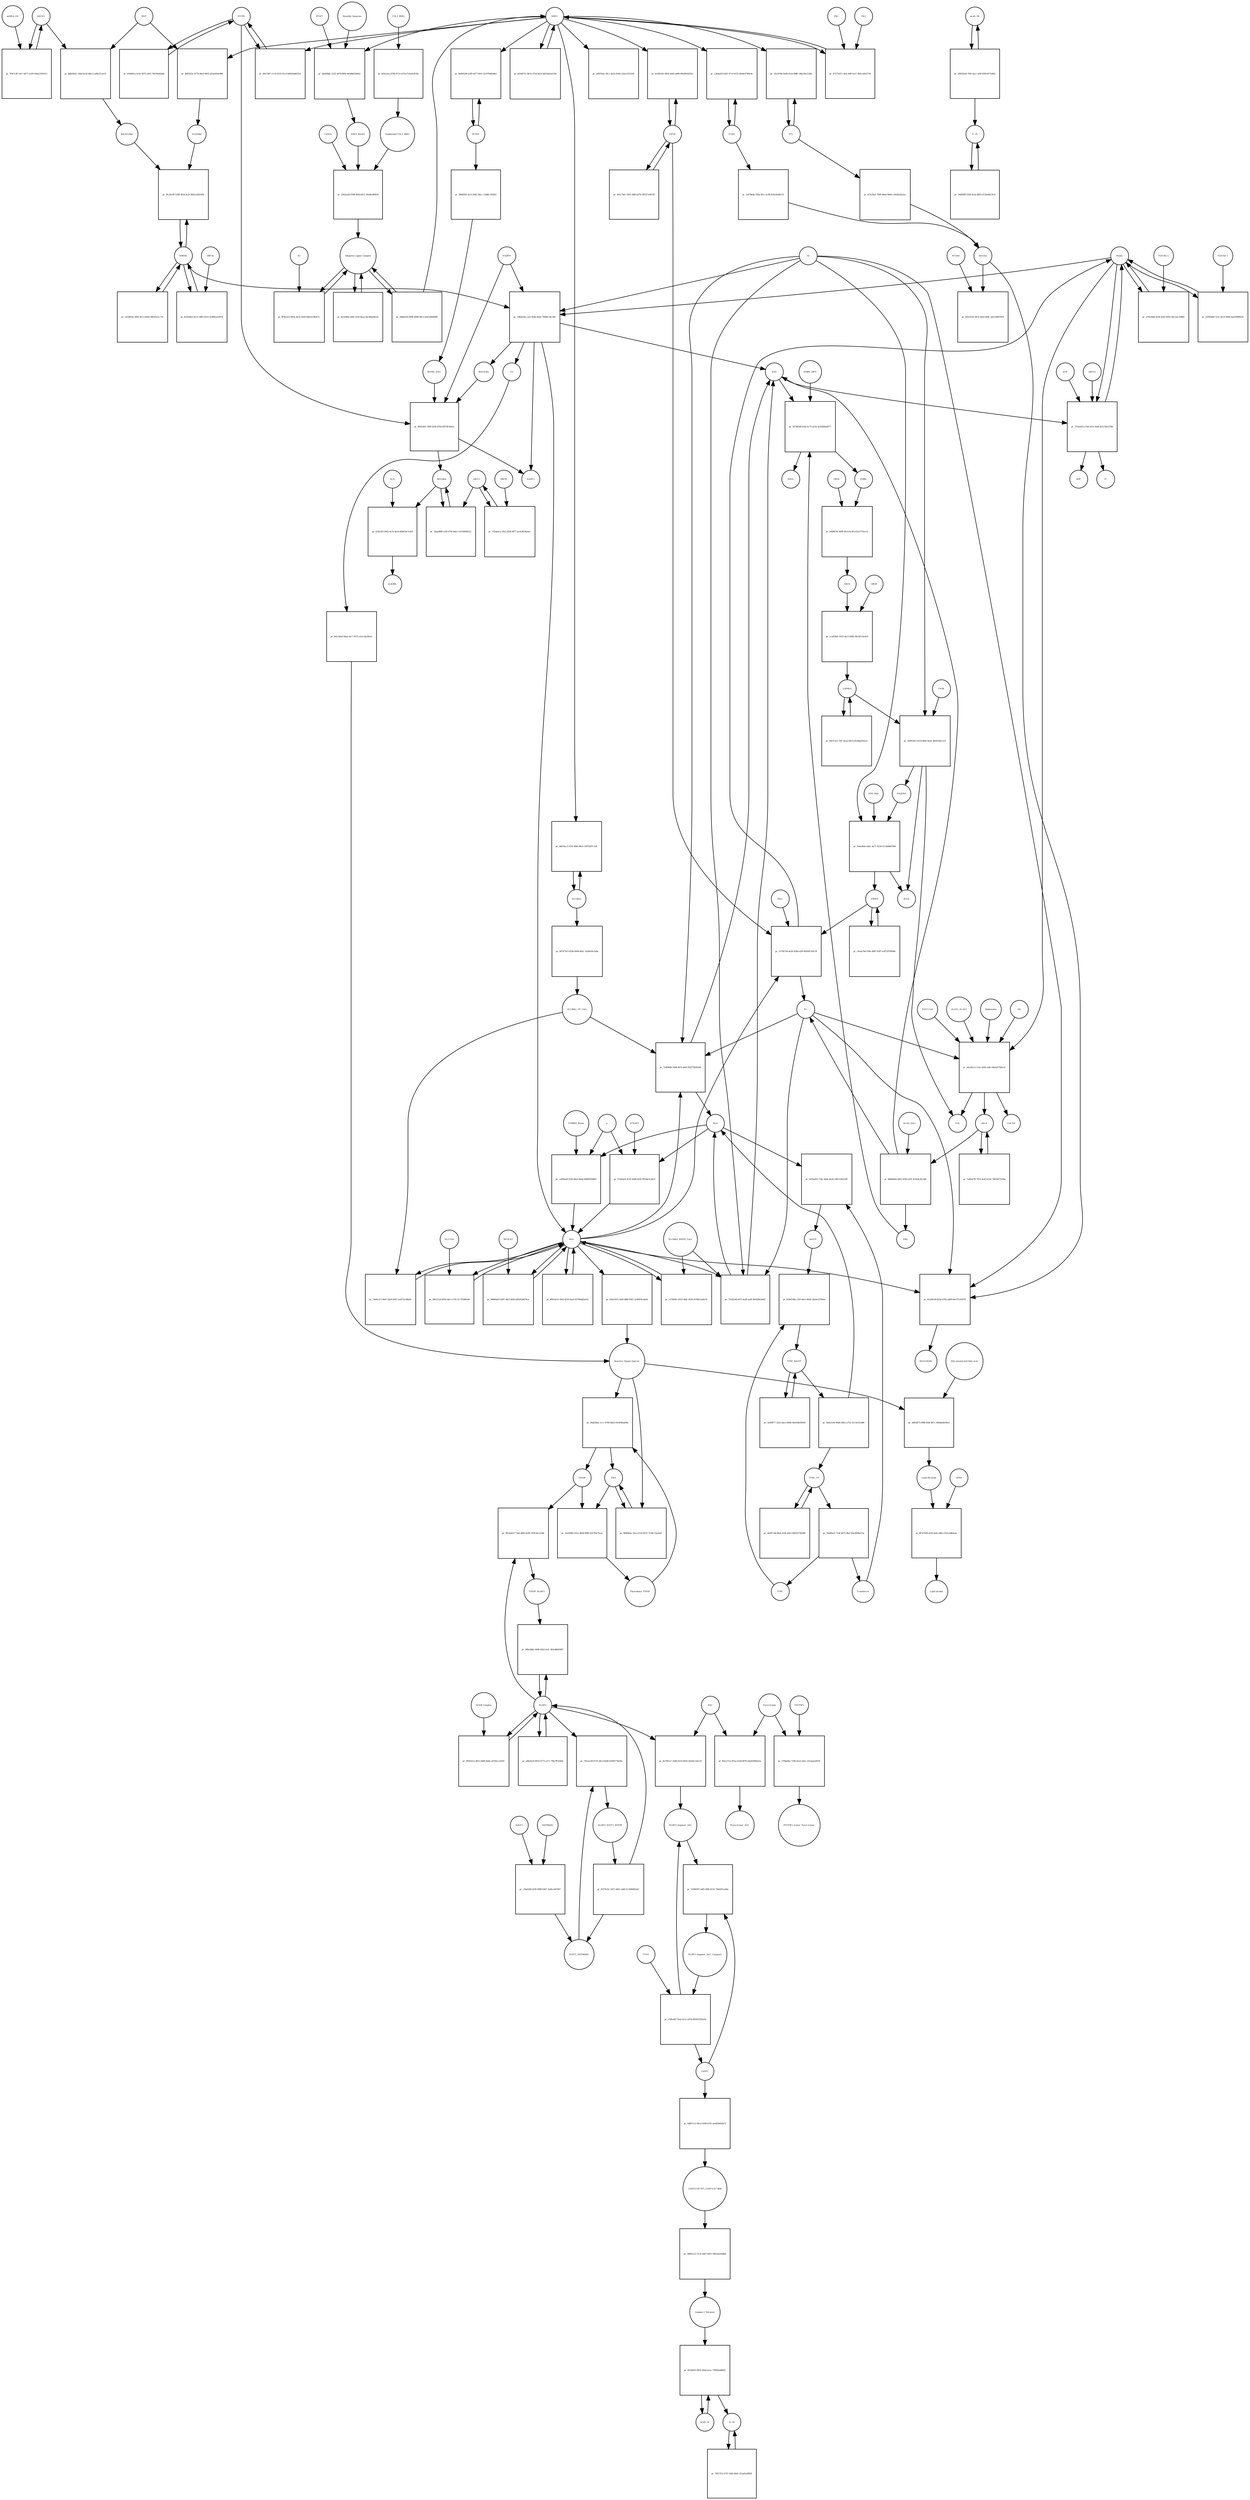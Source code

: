 strict digraph  {
Heme [annotation="urn_miriam_obo.chebi_CHEBI%3A30413", bipartite=0, cls="simple chemical", fontsize=4, label=Heme, shape=circle];
"pr_c08a424a-caf2-42da-82e6-78049c34c362" [annotation="", bipartite=1, cls=process, fontsize=4, label="pr_c08a424a-caf2-42da-82e6-78049c34c362", shape=square];
Biliverdin [annotation="urn_miriam_obo.chebi_CHEBI%3A17033", bipartite=0, cls="simple chemical", fontsize=4, label=Biliverdin, shape=circle];
HMOX1 [annotation="", bipartite=0, cls=macromolecule, fontsize=4, label=HMOX1, shape=circle];
O2 [annotation="urn_miriam_obo.chebi_CHEBI%3A15379", bipartite=0, cls="simple chemical", fontsize=4, label=O2, shape=circle];
NADPH [annotation="urn_miriam_obo.chebi_CHEBI%3A16474", bipartite=0, cls="simple chemical", fontsize=4, label=NADPH, shape=circle];
H2O [annotation="urn_miriam_obo.chebi_CHEBI%3A15377", bipartite=0, cls="simple chemical", fontsize=4, label=H2O, shape=circle];
"Fe2+" [annotation="urn_miriam_obo.chebi_CHEBI%3A29033", bipartite=0, cls="simple chemical", fontsize=4, label="Fe2+", shape=circle];
"NADP+" [annotation="urn_miriam_obo.chebi_CHEBI%3A18009", bipartite=0, cls="simple chemical", fontsize=4, label="NADP+", shape=circle];
CO [annotation="urn_miriam_obo.chebi_CHEBI%3A17245", bipartite=0, cls="simple chemical", fontsize=4, label=CO, shape=circle];
"pr_a7d128dd-8228-45b5-95f4-5de12ac168b0" [annotation="", bipartite=1, cls=process, fontsize=4, label="pr_a7d128dd-8228-45b5-95f4-5de12ac168b0", shape=square];
"FLVCR1-2" [annotation=urn_miriam_uniprot_Q9Y5Y0, bipartite=0, cls=macromolecule, fontsize=4, label="FLVCR1-2", shape=circle];
"pr_8f95a461-3f48-4299-8764-f6f70fcf641e" [annotation="", bipartite=1, cls=process, fontsize=4, label="pr_8f95a461-3f48-4299-8764-f6f70fcf641e", shape=square];
Bilirubin [annotation="urn_miriam_obo.chebi_CHEBI%3A16990", bipartite=0, cls="simple chemical", fontsize=4, label=Bilirubin, shape=circle];
BLVRB [annotation=urn_miriam_uniprot_P30043, bipartite=0, cls=macromolecule, fontsize=4, label=BLVRB, shape=circle];
"BLVRA_Zn2+" [annotation="urn_miriam_obo.chebi_CHEBI%3A29805|urn_miriam_uniprot_P53004", bipartite=0, cls=complex, fontsize=4, label="BLVRA_Zn2+", shape=circle];
"pr_18aad880-c42f-47f6-9de2-c615960f4511" [annotation="", bipartite=1, cls=process, fontsize=4, label="pr_18aad880-c42f-47f6-9de2-c615960f4511", shape=square];
ABCC1 [annotation="", bipartite=0, cls=macromolecule, fontsize=4, label=ABCC1, shape=circle];
"pr_033fc6f3-fb63-4e7e-be1d-dfdd19e7a303" [annotation="", bipartite=1, cls=process, fontsize=4, label="pr_033fc6f3-fb63-4e7e-be1d-dfdd19e7a303", shape=square];
ALB [annotation=urn_miriam_uniprot_P02768, bipartite=0, cls=macromolecule, fontsize=4, label=ALB, shape=circle];
"ALB/BIL" [annotation="urn_miriam_uniprot_P02768|urn_miriam_obo.chebi_CHEBI%3A16990", bipartite=0, cls=complex, fontsize=4, label="ALB/BIL", shape=circle];
NRF2 [annotation="", bipartite=0, cls=macromolecule, fontsize=4, label=NRF2, shape=circle];
"pr_4bf5632e-977b-46e3-8402-a02af454e888" [annotation="", bipartite=1, cls=process, fontsize=4, label="pr_4bf5632e-977b-46e3-8402-a02af454e888", shape=square];
MAF [annotation=urn_miriam_uniprot_O75444, bipartite=0, cls=macromolecule, fontsize=4, label=MAF, shape=circle];
"Nrf2/Maf" [annotation="", bipartite=0, cls=complex, fontsize=4, label="Nrf2/Maf", shape=circle];
"pr_8db93bec-1dad-4e32-8be1-caf8a21c6cf1" [annotation="", bipartite=1, cls=process, fontsize=4, label="pr_8db93bec-1dad-4e32-8be1-caf8a21c6cf1", shape=square];
BACH1 [annotation=urn_miriam_uniprot_O14867, bipartite=0, cls=macromolecule, fontsize=4, label=BACH1, shape=circle];
"BACH1/Maf" [annotation="", bipartite=0, cls=complex, fontsize=4, label="BACH1/Maf", shape=circle];
"pr_7f5e7c9f-1ee7-4d77-a209-504a23591f13" [annotation="", bipartite=1, cls=process, fontsize=4, label="pr_7f5e7c9f-1ee7-4d77-a209-504a23591f13", shape=square];
"miRNA-155" [annotation=urn_miriam_ncbigene_406947, bipartite=0, cls="nucleic acid feature", fontsize=4, label="miRNA-155", shape=circle];
"pr_3fc26190-5298-4b5d-8c2f-9d41a540345b" [annotation="", bipartite=1, cls=process, fontsize=4, label="pr_3fc26190-5298-4b5d-8c2f-9d41a540345b", shape=square];
PRIN9 [annotation="urn_miriam_obo.chebi_CHEBI%3A15430", bipartite=0, cls="simple chemical", fontsize=4, label=PRIN9, shape=circle];
"pr_c075b756-4e26-424b-a2f0-4630d1382c3f" [annotation="", bipartite=1, cls=process, fontsize=4, label="pr_c075b756-4e26-424b-a2f0-4630d1382c3f", shape=square];
FECH [annotation=urn_miriam_uniprot_P22830, bipartite=0, cls=macromolecule, fontsize=4, label=FECH, shape=circle];
"Pb2+" [annotation="urn_miriam_obo.chebi_CHEBI%3A27889", bipartite=0, cls="simple chemical", fontsize=4, label="Pb2+", shape=circle];
"H+" [annotation="urn_miriam_obo.chebi_CHEBI%3A15378", bipartite=0, cls="simple chemical", fontsize=4, label="H+", shape=circle];
"SUCC-CoA" [annotation="urn_miriam_obo.chebi_CHEBI%3A57292", bipartite=0, cls="simple chemical", fontsize=4, label="SUCC-CoA", shape=circle];
"pr_e0a361c6-131e-4292-adfe-04b1d57b0a14" [annotation="", bipartite=1, cls=process, fontsize=4, label="pr_e0a361c6-131e-4292-adfe-04b1d57b0a14", shape=square];
dALA [annotation="urn_miriam_obo.chebi_CHEBI%3A356416", bipartite=0, cls="simple chemical", fontsize=4, label=dALA, shape=circle];
ALAS1_ALAS2 [annotation="urn_miriam_uniprot_P13196|urn_miriam_uniprot_P22557", bipartite=0, cls=complex, fontsize=4, label=ALAS1_ALAS2, shape=circle];
Panhematin [annotation="urn_miriam_obo.chebi_CHEBI%3A50385", bipartite=0, cls="simple chemical", fontsize=4, label=Panhematin, shape=circle];
Gly [annotation="urn_miriam_obo.chebi_CHEBI%3A57305", bipartite=0, cls="simple chemical", fontsize=4, label=Gly, shape=circle];
"CoA-SH" [annotation="urn_miriam_obo.chebi_CHEBI%3A15346", bipartite=0, cls="simple chemical", fontsize=4, label="CoA-SH", shape=circle];
CO2 [annotation="urn_miriam_obo.chebi_CHEBI%3A16526", bipartite=0, cls="simple chemical", fontsize=4, label=CO2, shape=circle];
"pr_ada608dc-5352-407d-8f83-9d3d8d55b942" [annotation="", bipartite=1, cls=process, fontsize=4, label="pr_ada608dc-5352-407d-8f83-9d3d8d55b942", shape=square];
KEAP1 [annotation=urn_miriam_uniprot_Q14145, bipartite=0, cls=macromolecule, fontsize=4, label=KEAP1, shape=circle];
NRF2_KEAP1 [annotation="urn_miriam_uniprot_Q14145|urn_miriam_uniprot_Q16236", bipartite=0, cls=complex, fontsize=4, label=NRF2_KEAP1, shape=circle];
"Dimethly fumarate" [annotation="urn_miriam_obo.chebi_CHEBI%3A76004", bipartite=0, cls="simple chemical", fontsize=4, label="Dimethly fumarate", shape=circle];
"Ubiquitin Ligase Complex" [annotation="urn_miriam_uniprot_Q14145|urn_miriam_uniprot_Q15843|urn_miriam_uniprot_Q13618|urn_miriam_uniprot_P62877|urn_miriam_uniprot_Q16236|urn_miriam_uniprot_P0CG48|urn_miriam_pubmed_19940261|urn_miriam_interpro_IPR000608", bipartite=0, cls=complex, fontsize=4, label="Ubiquitin Ligase Complex", shape=circle];
"pr_fb31066a-449c-455f-8eaa-8ac4fbe48c61" [annotation="", bipartite=1, cls=process, fontsize=4, label="pr_fb31066a-449c-455f-8eaa-8ac4fbe48c61", shape=square];
"pr_8d46b8eb-ddf2-4299-a593-4c9e4c00c3b6" [annotation="", bipartite=1, cls=process, fontsize=4, label="pr_8d46b8eb-ddf2-4299-a593-4c9e4c00c3b6", shape=square];
PBG [annotation="urn_miriam_obo.chebi_CHEBI%3A58126", bipartite=0, cls="simple chemical", fontsize=4, label=PBG, shape=circle];
"ALAD_Zn2+" [annotation="urn_miriam_uniprot_P13716|urn_miriam_obo.chebi_CHEBI%3A29105", bipartite=0, cls=complex, fontsize=4, label="ALAD_Zn2+", shape=circle];
"pr_58798568-b1fe-4c73-a23a-4e938b6a6677" [annotation="", bipartite=1, cls=process, fontsize=4, label="pr_58798568-b1fe-4c73-a23a-4e938b6a6677", shape=square];
HMBL [annotation="urn_miriam_obo.chebi_CHEBI%3A57845", bipartite=0, cls="simple chemical", fontsize=4, label=HMBL, shape=circle];
HMBS_DIPY [annotation="urn_miriam_obo.chebi_CHEBI%3A36319|urn_miriam_uniprot_P08397", bipartite=0, cls=complex, fontsize=4, label=HMBS_DIPY, shape=circle];
"NH4+" [annotation="urn_miriam_obo.chebi_CHEBI%3A28938", bipartite=0, cls="simple chemical", fontsize=4, label="NH4+", shape=circle];
"pr_b9d8874f-9b95-45c9-8c39-e1b1e770ce23" [annotation="", bipartite=1, cls=process, fontsize=4, label="pr_b9d8874f-9b95-45c9-8c39-e1b1e770ce23", shape=square];
URO3 [annotation="urn_miriam_obo.chebi_CHEBI%3A15437", bipartite=0, cls="simple chemical", fontsize=4, label=URO3, shape=circle];
UROS [annotation=urn_miriam_uniprot_P10746, bipartite=0, cls=macromolecule, fontsize=4, label=UROS, shape=circle];
"pr_1ca829d1-5053-4a13-8082-06c461cbe0c6" [annotation="", bipartite=1, cls=process, fontsize=4, label="pr_1ca829d1-5053-4a13-8082-06c461cbe0c6", shape=square];
COPRO3 [annotation="urn_miriam_obo.chebi_CHEBI%3A15439", bipartite=0, cls="simple chemical", fontsize=4, label=COPRO3, shape=circle];
UROD [annotation=urn_miriam_uniprot_P06132, bipartite=0, cls=macromolecule, fontsize=4, label=UROD, shape=circle];
"pr_5b5855b7-0214-464e-9ea6-483932fb11c6" [annotation="", bipartite=1, cls=process, fontsize=4, label="pr_5b5855b7-0214-464e-9ea6-483932fb11c6", shape=square];
PPGEN9 [annotation="urn_miriam_obo.chebi_CHEBI%3A15435", bipartite=0, cls="simple chemical", fontsize=4, label=PPGEN9, shape=circle];
CPOX [annotation=urn_miriam_uniprot_P36551, bipartite=0, cls=macromolecule, fontsize=4, label=CPOX, shape=circle];
H2O2 [annotation="urn_miriam_obo.chebi_CHEBI%3A16240", bipartite=0, cls="simple chemical", fontsize=4, label=H2O2, shape=circle];
"pr_7b4a366a-bd3c-4a71-8234-0112b48d7496" [annotation="", bipartite=1, cls=process, fontsize=4, label="pr_7b4a366a-bd3c-4a71-8234-0112b48d7496", shape=square];
PPO_FAD [annotation="urn_miriam_obo.chebi_CHEBI%3A16238|urn_miriam_uniprot_P50336", bipartite=0, cls=complex, fontsize=4, label=PPO_FAD, shape=circle];
"pr_8164871c-8b7e-47ad-8a10-b655d2aa0104" [annotation="", bipartite=1, cls=process, fontsize=4, label="pr_8164871c-8b7e-47ad-8a10-b655d2aa0104", shape=square];
"pr_7a4b5e78-7874-4243-b7a0-79632671e5ba" [annotation="", bipartite=1, cls="uncertain process", fontsize=4, label="pr_7a4b5e78-7874-4243-b7a0-79632671e5ba", shape=square];
"pr_9dcf1323-72fc-4eaa-b0c0-e81ddad7b2cd" [annotation="", bipartite=1, cls="uncertain process", fontsize=4, label="pr_9dcf1323-72fc-4eaa-b0c0-e81ddad7b2cd", shape=square];
"pr_c4eaa7b0-039e-4887-b587-a3f1297690b0" [annotation="", bipartite=1, cls="uncertain process", fontsize=4, label="pr_c4eaa7b0-039e-4887-b587-a3f1297690b0", shape=square];
"Poly-unsaturated fatty acid" [annotation="urn_miriam_obo.chebi_CHEBI%3A26208", bipartite=0, cls="simple chemical", fontsize=4, label="Poly-unsaturated fatty acid", shape=circle];
"pr_4d95df73-f068-45bf-867c-640dda9e94c6" [annotation="", bipartite=1, cls=process, fontsize=4, label="pr_4d95df73-f068-45bf-867c-640dda9e94c6", shape=square];
"Lipid Peroxide" [annotation="urn_miriam_obo.chebi_CHEBI%3A61051", bipartite=0, cls="simple chemical", fontsize=4, label="Lipid Peroxide", shape=circle];
"Reactive Oxygen Species" [annotation="urn_miriam_obo.chebi_CHEBI%3A26523", bipartite=0, cls="simple chemical", fontsize=4, label="Reactive Oxygen Species", shape=circle];
"pr_01a09c69-823d-4782-ab09-b6cf75142970" [annotation="", bipartite=1, cls=process, fontsize=4, label="pr_01a09c69-823d-4782-ab09-b6cf75142970", shape=square];
"Fe(3+)O(OH)" [annotation="urn_miriam_obo.chebi_CHEBI%3A78619", bipartite=0, cls="simple chemical", fontsize=4, label="Fe(3+)O(OH)", shape=circle];
Ferritin [annotation=urn_miriam_uniprot_P02794, bipartite=0, cls=complex, fontsize=4, label=Ferritin, shape=circle];
"pr_78a8c517-db47-43e9-9567-ea071fc96b26" [annotation="", bipartite=1, cls=process, fontsize=4, label="pr_78a8c517-db47-43e9-9567-ea071fc96b26", shape=square];
"SLC40A1_CP_Cu2+" [annotation="urn_miriam_uniprot_P00450|urn_miriam_uniprot_Q9NP59|urn_miriam_obo.chebi_CHEBI%3A29036", bipartite=0, cls=complex, fontsize=4, label="SLC40A1_CP_Cu2+", shape=circle];
"pr_72df868b-5944-467f-a843-82677f83b3d6" [annotation="", bipartite=1, cls=process, fontsize=4, label="pr_72df868b-5944-467f-a843-82677f83b3d6", shape=square];
"Fe3+" [annotation="urn_miriam_obo.chebi_CHEBI%3A29034", bipartite=0, cls="simple chemical", fontsize=4, label="Fe3+", shape=circle];
SLC40A1 [annotation=urn_miriam_ncbigene_30061, bipartite=0, cls="nucleic acid feature", fontsize=4, label=SLC40A1, shape=circle];
"pr_9dd741c5-075f-49b2-8b35-50f7d297c526" [annotation="", bipartite=1, cls=process, fontsize=4, label="pr_9dd741c5-075f-49b2-8b35-50f7d297c526", shape=square];
FTH1 [annotation=urn_miriam_ncbigene_2495, bipartite=0, cls="nucleic acid feature", fontsize=4, label=FTH1, shape=circle];
"pr_c2b9a63f-6281-47c5-b533-4644c4780c4e" [annotation="", bipartite=1, cls=process, fontsize=4, label="pr_c2b9a63f-6281-47c5-b533-4644c4780c4e", shape=square];
FTL [annotation=urn_miriam_ncbigene_2512, bipartite=0, cls="nucleic acid feature", fontsize=4, label=FTL, shape=circle];
"pr_1fa2476b-0a99-41eb-8d8f-c88e24ec23db" [annotation="", bipartite=1, cls=process, fontsize=4, label="pr_1fa2476b-0a99-41eb-8d8f-c88e24ec23db", shape=square];
"pr_1ab7be8a-930a-4fcc-ac96-f03e20a8b155" [annotation="", bipartite=1, cls=process, fontsize=4, label="pr_1ab7be8a-930a-4fcc-ac96-f03e20a8b155", shape=square];
"pr_ef7e29a3-7900-48ed-9b84-c16ebb1ba5a1" [annotation="", bipartite=1, cls=process, fontsize=4, label="pr_ef7e29a3-7900-48ed-9b84-c16ebb1ba5a1", shape=square];
"pr_9c005261-9856-4d45-a899-69a5f693f31a" [annotation="", bipartite=1, cls=process, fontsize=4, label="pr_9c005261-9856-4d45-a899-69a5f693f31a", shape=square];
"pr_d05c74d1-3265-4fd8-bd76-3f8157e9019f" [annotation="", bipartite=1, cls=process, fontsize=4, label="pr_d05c74d1-3265-4fd8-bd76-3f8157e9019f", shape=square];
"pr_c61d963e-2b92-4ec3-b450-5881f5a1c732" [annotation="", bipartite=1, cls=process, fontsize=4, label="pr_c61d963e-2b92-4ec3-b450-5881f5a1c732", shape=square];
BLVRA [annotation=urn_miriam_ncbigene_644, bipartite=0, cls="nucleic acid feature", fontsize=4, label=BLVRA, shape=circle];
"pr_9a904206-b3f9-4d77-9ef3-231976d63db3" [annotation="", bipartite=1, cls=process, fontsize=4, label="pr_9a904206-b3f9-4d77-9ef3-231976d63db3", shape=square];
"pr_89a72ff7-11c9-4125-91c0-8d5b5bd60519" [annotation="", bipartite=1, cls=process, fontsize=4, label="pr_89a72ff7-11c9-4125-91c0-8d5b5bd60519", shape=square];
"pr_016d5fca-4142-407f-a563-74f236afde44" [annotation="", bipartite=1, cls=process, fontsize=4, label="pr_016d5fca-4142-407f-a563-74f236afde44", shape=square];
"pr_380f8561-fa13-49d1-9dcc-15d8fc195002" [annotation="", bipartite=1, cls=process, fontsize=4, label="pr_380f8561-fa13-49d1-9dcc-15d8fc195002", shape=square];
"pr_b97b73c0-455b-4904-b82c-1b28e56c5a8a" [annotation="", bipartite=1, cls=process, fontsize=4, label="pr_b97b73c0-455b-4904-b82c-1b28e56c5a8a", shape=square];
"pr_4162252e-d47a-4eb5-b04c-ad27af807818" [annotation="", bipartite=1, cls=process, fontsize=4, label="pr_4162252e-d47a-4eb5-b04c-ad27af807818", shape=square];
NCOA4 [annotation=urn_miriam_uniprot_Q13772, bipartite=0, cls=macromolecule, fontsize=4, label=NCOA4, shape=circle];
"pr_caf90aa8-f19d-40e4-8ab4-6b68955f4bf2" [annotation="", bipartite=1, cls=process, fontsize=4, label="pr_caf90aa8-f19d-40e4-8ab4-6b68955f4bf2", shape=square];
CYBRD1_Heme [annotation="urn_miriam_uniprot_Q53TN4|urn_miriam_obo.chebi_CHEBI%3A30413", bipartite=0, cls=complex, fontsize=4, label=CYBRD1_Heme, shape=circle];
"e-" [annotation="urn_miriam_obo.chebi_CHEBI%3A10545", bipartite=0, cls="simple chemical", fontsize=4, label="e-", shape=circle];
"pr_3602112f-b91b-4dc2-a761-fc17f346fa0b" [annotation="", bipartite=1, cls=process, fontsize=4, label="pr_3602112f-b91b-4dc2-a761-fc17f346fa0b", shape=square];
SLC11A2 [annotation=urn_miriam_uniprot_P49281, bipartite=0, cls=macromolecule, fontsize=4, label=SLC11A2, shape=circle];
"pr_8f7d7438-e02f-4afe-a9be-c815c4db4aee" [annotation="", bipartite=1, cls=process, fontsize=4, label="pr_8f7d7438-e02f-4afe-a9be-c815c4db4aee", shape=square];
"Lipid alcohol" [annotation="urn_miriam_obo.chebi_CHEBI%3A24026", bipartite=0, cls="simple chemical", fontsize=4, label="Lipid alcohol", shape=circle];
GPX4 [annotation=urn_miriam_uniprot_P36969, bipartite=0, cls=macromolecule, fontsize=4, label=GPX4, shape=circle];
"pr_8c5e06e2-dc21-4d63-9332-bc8862c6397d" [annotation="", bipartite=1, cls=process, fontsize=4, label="pr_8c5e06e2-dc21-4d63-9332-bc8862c6397d", shape=square];
ORF3a [annotation="urn_miriam_uniprot_P0DTC3|urn_miriam_taxonomy_2697049", bipartite=0, cls=macromolecule, fontsize=4, label=ORF3a, shape=circle];
"pr_692e3d15-5af4-48f0-9567-3c89024cda6d" [annotation="", bipartite=1, cls=process, fontsize=4, label="pr_692e3d15-5af4-48f0-9567-3c89024cda6d", shape=square];
"pr_555da4ca-20e2-4f36-8677-acdc8634eda1" [annotation="", bipartite=1, cls=process, fontsize=4, label="pr_555da4ca-20e2-4f36-8677-acdc8634eda1", shape=square];
ORF9c [annotation=urn_miriam_taxonomy_2697049, bipartite=0, cls=macromolecule, fontsize=4, label=ORF9c, shape=circle];
CUL3_RBX1 [annotation="urn_miriam_uniprot_Q13618|urn_miriam_uniprot_P62877", bipartite=0, cls=complex, fontsize=4, label=CUL3_RBX1, shape=circle];
"pr_feefceea-d796-47c9-a57d-f7e5e0cff35b" [annotation="", bipartite=1, cls=process, fontsize=4, label="pr_feefceea-d796-47c9-a57d-f7e5e0cff35b", shape=square];
"Neddylated CUL3_RBX1" [annotation="urn_miriam_uniprot_Q15843|urn_miriam_uniprot_Q13618|urn_miriam_uniprot_P62877", bipartite=0, cls=complex, fontsize=4, label="Neddylated CUL3_RBX1", shape=circle];
"pr_a0931bec-0fc1-4a16-9504-216a1315516f" [annotation="", bipartite=1, cls=process, fontsize=4, label="pr_a0931bec-0fc1-4a16-9504-216a1315516f", shape=square];
"pr_2562ea20-f398-40fd-b812-392dfa969f30" [annotation="", bipartite=1, cls=process, fontsize=4, label="pr_2562ea20-f398-40fd-b812-392dfa969f30", shape=square];
CAND1 [annotation=urn_miriam_uniprot_Q86VP6, bipartite=0, cls=macromolecule, fontsize=4, label=CAND1, shape=circle];
E2 [annotation=urn_miriam_interpro_IPR000608, bipartite=0, cls=macromolecule, fontsize=4, label=E2, shape=circle];
"pr_9f36cee3-9b5a-4a32-a029-b0b3e19b2e7c" [annotation="", bipartite=1, cls=process, fontsize=4, label="pr_9f36cee3-9b5a-4a32-a029-b0b3e19b2e7c", shape=square];
"pr_47571b37-c4ea-44ff-b21c-4bf1cb832734" [annotation="", bipartite=1, cls=process, fontsize=4, label="pr_47571b37-c4ea-44ff-b21c-4bf1cb832734", shape=square];
PKC [annotation="urn_miriam_pubmed_12198130|urn_miriam_interpro_IPR012233", bipartite=0, cls=macromolecule, fontsize=4, label=PKC, shape=circle];
CK2 [annotation="", bipartite=0, cls=macromolecule, fontsize=4, label=CK2, shape=circle];
"pr_a5045b8d-7c6c-4ec9-936b-4a01f09f822b" [annotation="", bipartite=1, cls=process, fontsize=4, label="pr_a5045b8d-7c6c-4ec9-936b-4a01f09f822b", shape=square];
"FLVCR1-1" [annotation=urn_miriam_uniprot_Q9Y5Y0, bipartite=0, cls=macromolecule, fontsize=4, label="FLVCR1-1", shape=circle];
"pr_315ee953-a7b4-421e-9ebf-d25c50fc678d" [annotation="", bipartite=1, cls=process, fontsize=4, label="pr_315ee953-a7b4-421e-9ebf-d25c50fc678d", shape=square];
ABCG2 [annotation=urn_miriam_uniprot_Q9UNQ0, bipartite=0, cls="macromolecule multimer", fontsize=4, label=ABCG2, shape=circle];
ATP [annotation="urn_miriam_obo.chebi_CHEBI%3A30616", bipartite=0, cls="simple chemical", fontsize=4, label=ATP, shape=circle];
Pi [annotation="urn_miriam_obo.chebi_CHEBI%3A18367", bipartite=0, cls="simple chemical", fontsize=4, label=Pi, shape=circle];
ADP [annotation="urn_miriam_obo.chebi_CHEBI%3A456216", bipartite=0, cls="simple chemical", fontsize=4, label=ADP, shape=circle];
"pr_c37845fc-d319-46dc-8236-910821aa0e76" [annotation="", bipartite=1, cls=process, fontsize=4, label="pr_c37845fc-d319-46dc-8236-910821aa0e76", shape=square];
"SLC40A1_HEPH_Cu2+" [annotation="urn_miriam_uniprot_Q9BQS7|urn_miriam_uniprot_Q9NP59|urn_miriam_obo.chebi_CHEBI%3A28694", bipartite=0, cls=complex, fontsize=4, label="SLC40A1_HEPH_Cu2+", shape=circle];
"pr_7502f14d-647f-4a26-aedf-f0d32fbcb0d7" [annotation="", bipartite=1, cls=process, fontsize=4, label="pr_7502f14d-647f-4a26-aedf-f0d32fbcb0d7", shape=square];
"pr_1a05a605-718c-4dde-8e2d-1d61324cb2f0" [annotation="", bipartite=1, cls=process, fontsize=4, label="pr_1a05a605-718c-4dde-8e2d-1d61324cb2f0", shape=square];
Transferrin [annotation=urn_miriam_uniprot_P02787, bipartite=0, cls=macromolecule, fontsize=4, label=Transferrin, shape=circle];
holoTF [annotation="urn_miriam_uniprot_P02787|urn_miriam_obo.chebi_CHEBI%3A29034", bipartite=0, cls=complex, fontsize=4, label=holoTF, shape=circle];
TFRC [annotation=urn_miriam_uniprot_P02786, bipartite=0, cls="macromolecule multimer", fontsize=4, label=TFRC, shape=circle];
"pr_829d10d4-c250-4dce-8626-24a6e2379e6a" [annotation="", bipartite=1, cls=process, fontsize=4, label="pr_829d10d4-c250-4dce-8626-24a6e2379e6a", shape=square];
TFRC_holoTF [annotation="urn_miriam_uniprot_P02787|urn_miriam_obo.chebi_CHEBI%3A29034|urn_miriam_uniprot_P02786", bipartite=0, cls=complex, fontsize=4, label=TFRC_holoTF, shape=circle];
"pr_3a0f9f77-3243-4ae3-b9d4-04e628e09200" [annotation="", bipartite=1, cls=process, fontsize=4, label="pr_3a0f9f77-3243-4ae3-b9d4-04e628e09200", shape=square];
"pr_0a6a519e-80d8-49a5-a752-1fc14cf21486" [annotation="", bipartite=1, cls=process, fontsize=4, label="pr_0a6a519e-80d8-49a5-a752-1fc14cf21486", shape=square];
TFRC_TF [annotation="urn_miriam_uniprot_P02787|urn_miriam_uniprot_P02786", bipartite=0, cls=complex, fontsize=4, label=TFRC_TF, shape=circle];
"pr_37efa4a4-9c05-4d49-8242-ff50de2ca9cd" [annotation="", bipartite=1, cls=process, fontsize=4, label="pr_37efa4a4-9c05-4d49-8242-ff50de2ca9cd", shape=square];
STEAP3 [annotation=urn_miriam_uniprot_Q658P3, bipartite=0, cls=macromolecule, fontsize=4, label=STEAP3, shape=circle];
"pr_9d8d0a83-6287-48cf-bb56-bd52028479ce" [annotation="", bipartite=1, cls=process, fontsize=4, label="pr_9d8d0a83-6287-48cf-bb56-bd52028479ce", shape=square];
MCOLN1 [annotation=urn_miriam_uniprot_Q9GZU1, bipartite=0, cls=macromolecule, fontsize=4, label=MCOLN1, shape=circle];
"pr_d89c6c01-f442-4210-8aa0-6576bdd2a052" [annotation="", bipartite=1, cls=process, fontsize=4, label="pr_d89c6c01-f442-4210-8aa0-6576bdd2a052", shape=square];
"pr_da487146-8fa8-41df-a843-50959179e049" [annotation="", bipartite=1, cls=process, fontsize=4, label="pr_da487146-8fa8-41df-a843-50959179e049", shape=square];
"pr_34e68a21-7cbf-4475-9bcf-65e36f9b215a" [annotation="", bipartite=1, cls=process, fontsize=4, label="pr_34e68a21-7cbf-4475-9bcf-65e36f9b215a", shape=square];
"pr_26d6ee45-8f90-4908-98c2-b34144fb8d80" [annotation="", bipartite=1, cls=process, fontsize=4, label="pr_26d6ee45-8f90-4908-98c2-b34144fb8d80", shape=square];
Thioredoxin_TXNIP [annotation="urn_miriam_uniprot_P10599|urn_miriam_uniprot_Q9H3M7", bipartite=0, cls=complex, fontsize=4, label=Thioredoxin_TXNIP, shape=circle];
"pr_5bab2dea-1ccc-4789-bbb3-0554f4fab08a" [annotation="", bipartite=1, cls=process, fontsize=4, label="pr_5bab2dea-1ccc-4789-bbb3-0554f4fab08a", shape=square];
TXNIP [annotation=urn_miriam_uniprot_Q9H3M7, bipartite=0, cls=macromolecule, fontsize=4, label=TXNIP, shape=circle];
TXN [annotation=urn_miriam_uniprot_P10599, bipartite=0, cls=macromolecule, fontsize=4, label=TXN, shape=circle];
NLRP3 [annotation=urn_miriam_uniprot_Q96P20, bipartite=0, cls=macromolecule, fontsize=4, label=NLRP3, shape=circle];
"pr_0f02621e-d815-4460-9a8e-a4744cc1d201" [annotation="", bipartite=1, cls=process, fontsize=4, label="pr_0f02621e-d815-4460-9a8e-a4744cc1d201", shape=square];
"Nf-KB Complex" [annotation="urn_miriam_uniprot_P19838|urn_miriam_uniprot_Q04206|urn_miriam_uniprot_Q00653", bipartite=0, cls=complex, fontsize=4, label="Nf-KB Complex", shape=circle];
"pr_af8e0a18-8910-4773-a271-7f8a7ff3266d" [annotation="", bipartite=1, cls=process, fontsize=4, label="pr_af8e0a18-8910-4773-a271-7f8a7ff3266d", shape=square];
"pr_969640ac-02ce-47ef-8037-7e28c12ee0e6" [annotation="", bipartite=1, cls=process, fontsize=4, label="pr_969640ac-02ce-47ef-8037-7e28c12ee0e6", shape=square];
"pr_1b1d38fe-031e-4838-8989-4257f0e7fcee" [annotation="", bipartite=1, cls=process, fontsize=4, label="pr_1b1d38fe-031e-4838-8989-4257f0e7fcee", shape=square];
HSP90AB1 [annotation=urn_miriam_uniprot_P08238, bipartite=0, cls=macromolecule, fontsize=4, label=HSP90AB1, shape=circle];
"pr_cf6a6260-b1f8-4098-b3b7-1bd5ca007bf7" [annotation="", bipartite=1, cls=process, fontsize=4, label="pr_cf6a6260-b1f8-4098-b3b7-1bd5ca007bf7", shape=square];
SUGT1 [annotation=urn_miriam_uniprot_Q9Y2Z0, bipartite=0, cls=macromolecule, fontsize=4, label=SUGT1, shape=circle];
SUGT1_HSP90AB1 [annotation="urn_miriam_uniprot_P08238|urn_miriam_uniprot_Q9Y2Z0", bipartite=0, cls=complex, fontsize=4, label=SUGT1_HSP90AB1, shape=circle];
"pr_761eacd9-8716-49c3-bb96-b1085776e95c" [annotation="", bipartite=1, cls=process, fontsize=4, label="pr_761eacd9-8716-49c3-bb96-b1085776e95c", shape=square];
NLRP3_SUGT1_HSP90 [annotation="urn_miriam_uniprot_P08238|urn_miriam_uniprot_Q96P20|urn_miriam_uniprot_Q9Y2Z0", bipartite=0, cls=complex, fontsize=4, label=NLRP3_SUGT1_HSP90, shape=circle];
"pr_9814eb23-73a6-4085-b260-163fc8a1234b" [annotation="", bipartite=1, cls=process, fontsize=4, label="pr_9814eb23-73a6-4085-b260-163fc8a1234b", shape=square];
TXNIP_NLRP3 [annotation="urn_miriam_uniprot_Q9H3M7|urn_miriam_uniprot_Q96P20", bipartite=0, cls=complex, fontsize=4, label=TXNIP_NLRP3, shape=circle];
"pr_0e7841a7-3a88-4210-9d20-3eb2bc1dac34" [annotation="", bipartite=1, cls=process, fontsize=4, label="pr_0e7841a7-3a88-4210-9d20-3eb2bc1dac34", shape=square];
ASC [annotation=urn_miriam_uniprot_Q9ULZ3, bipartite=0, cls=macromolecule, fontsize=4, label=ASC, shape=circle];
"NLRP3 oligomer_ASC" [annotation="urn_miriam_uniprot_Q9ULZ3|urn_miriam_obo.chebi_CHEBI%3A36080", bipartite=0, cls=complex, fontsize=4, label="NLRP3 oligomer_ASC", shape=circle];
"pr_51900597-e6f5-40fb-9214-756d2f5ced4e" [annotation="", bipartite=1, cls=process, fontsize=4, label="pr_51900597-e6f5-40fb-9214-756d2f5ced4e", shape=square];
CASP1 [annotation=urn_miriam_uniprot_P29466, bipartite=0, cls=macromolecule, fontsize=4, label=CASP1, shape=circle];
"NLRP3 oligomer_ASC_Caspase1" [annotation="urn_miriam_uniprot_P29466|urn_miriam_uniprot_Q9ULZ3", bipartite=0, cls=complex, fontsize=4, label="NLRP3 oligomer_ASC_Caspase1", shape=circle];
"pr_65ec27e2-87ea-433d-8079-e0a92496a42a" [annotation="", bipartite=1, cls=process, fontsize=4, label="pr_65ec27e2-87ea-433d-8079-e0a92496a42a", shape=square];
"Pyrin trimer" [annotation=urn_miriam_uniprot_O15553, bipartite=0, cls=complex, fontsize=4, label="Pyrin trimer", shape=circle];
"Pyrin trimer_ASC" [annotation="urn_miriam_uniprot_O15553|urn_miriam_uniprot_Q9ULZ3", bipartite=0, cls=complex, fontsize=4, label="Pyrin trimer_ASC", shape=circle];
"pr_370ba6ba-7186-42a3-a9ec-21e5aae2f550" [annotation="", bipartite=1, cls=process, fontsize=4, label="pr_370ba6ba-7186-42a3-a9ec-21e5aae2f550", shape=square];
PSTPIP1 [annotation=urn_miriam_uniprot_O43586, bipartite=0, cls="macromolecule multimer", fontsize=4, label=PSTPIP1, shape=circle];
"PSTPIP1 trimer_Pyrin trimer" [annotation="urn_miriam_uniprot_O15553|urn_miriam_uniprot_O43586", bipartite=0, cls=complex, fontsize=4, label="PSTPIP1 trimer_Pyrin trimer", shape=circle];
"pr_c56fe4d7-92ef-411a-a97d-895653293e50" [annotation="", bipartite=1, cls=process, fontsize=4, label="pr_c56fe4d7-92ef-411a-a97d-895653293e50", shape=square];
CTSG [annotation=urn_miriam_uniprot_P08311, bipartite=0, cls=macromolecule, fontsize=4, label=CTSG, shape=circle];
"pr_5d867c12-90ca-4599-b761-ae4d36450a73" [annotation="", bipartite=1, cls=process, fontsize=4, label="pr_5d867c12-90ca-4599-b761-ae4d36450a73", shape=square];
"CASP1(120-197)_CASP1(317-404)" [annotation=urn_miriam_uniprot_P29466, bipartite=0, cls=complex, fontsize=4, label="CASP1(120-197)_CASP1(317-404)", shape=circle];
"pr_9d661e12-3132-44b7-bd21-0003aee64db9" [annotation="", bipartite=1, cls=process, fontsize=4, label="pr_9d661e12-3132-44b7-bd21-0003aee64db9", shape=square];
"Caspase-1 Tetramer" [annotation=urn_miriam_uniprot_P29466, bipartite=0, cls="complex multimer", fontsize=4, label="Caspase-1 Tetramer", shape=circle];
"proIL-1B" [annotation=urn_miriam_uniprot_P01584, bipartite=0, cls=macromolecule, fontsize=4, label="proIL-1B", shape=circle];
"pr_290032a9-792f-4acc-a93f-83814f733602" [annotation="", bipartite=1, cls=process, fontsize=4, label="pr_290032a9-792f-4acc-a93f-83814f733602", shape=square];
"IL-1B" [annotation=urn_miriam_uniprot_P01584, bipartite=0, cls=macromolecule, fontsize=4, label="IL-1B", shape=circle];
"pr_24df40f9-f260-4cb2-8b05-d724a60c5fc8" [annotation="", bipartite=1, cls="omitted process", fontsize=4, label="pr_24df40f9-f260-4cb2-8b05-d724a60c5fc8", shape=square];
"pr_94beddbc-4498-45b3-9cfc-2b5e8bb936f1" [annotation="", bipartite=1, cls=process, fontsize=4, label="pr_94beddbc-4498-45b3-9cfc-2b5e8bb936f1", shape=square];
"proIL-18" [annotation=urn_miriam_uniprot_Q14116, bipartite=0, cls=macromolecule, fontsize=4, label="proIL-18", shape=circle];
"pr_4f1b9e93-9833-40a4-b1ac-750fb5ed8002" [annotation="", bipartite=1, cls=process, fontsize=4, label="pr_4f1b9e93-9833-40a4-b1ac-750fb5ed8002", shape=square];
"IL-18" [annotation=urn_miriam_uniprot_Q14116, bipartite=0, cls=macromolecule, fontsize=4, label="IL-18", shape=circle];
"pr_7f817f33-67d7-45f8-89d1-253a61af985f" [annotation="", bipartite=1, cls="omitted process", fontsize=4, label="pr_7f817f33-67d7-45f8-89d1-253a61af985f", shape=square];
"pr_4dccb6ef-66aa-4ac7-957f-a3a1cda2beee" [annotation="", bipartite=1, cls=process, fontsize=4, label="pr_4dccb6ef-66aa-4ac7-957f-a3a1cda2beee", shape=square];
"pr_8337b32c-2417-44b1-add2-fc1496482e6c" [annotation="", bipartite=1, cls=process, fontsize=4, label="pr_8337b32c-2417-44b1-add2-fc1496482e6c", shape=square];
Heme -> "pr_c08a424a-caf2-42da-82e6-78049c34c362"  [annotation="", interaction_type=consumption];
Heme -> "pr_a7d128dd-8228-45b5-95f4-5de12ac168b0"  [annotation="", interaction_type=consumption];
Heme -> "pr_e0a361c6-131e-4292-adfe-04b1d57b0a14"  [annotation=urn_miriam_pubmed_25446301, interaction_type=inhibition];
Heme -> "pr_a5045b8d-7c6c-4ec9-936b-4a01f09f822b"  [annotation="", interaction_type=consumption];
Heme -> "pr_315ee953-a7b4-421e-9ebf-d25c50fc678d"  [annotation="", interaction_type=consumption];
"pr_c08a424a-caf2-42da-82e6-78049c34c362" -> Biliverdin  [annotation="", interaction_type=production];
"pr_c08a424a-caf2-42da-82e6-78049c34c362" -> H2O  [annotation="", interaction_type=production];
"pr_c08a424a-caf2-42da-82e6-78049c34c362" -> "Fe2+"  [annotation="", interaction_type=production];
"pr_c08a424a-caf2-42da-82e6-78049c34c362" -> "NADP+"  [annotation="", interaction_type=production];
"pr_c08a424a-caf2-42da-82e6-78049c34c362" -> CO  [annotation="", interaction_type=production];
Biliverdin -> "pr_8f95a461-3f48-4299-8764-f6f70fcf641e"  [annotation="", interaction_type=consumption];
HMOX1 -> "pr_c08a424a-caf2-42da-82e6-78049c34c362"  [annotation="", interaction_type=catalysis];
HMOX1 -> "pr_3fc26190-5298-4b5d-8c2f-9d41a540345b"  [annotation="", interaction_type=consumption];
HMOX1 -> "pr_c61d963e-2b92-4ec3-b450-5881f5a1c732"  [annotation="", interaction_type=consumption];
HMOX1 -> "pr_8c5e06e2-dc21-4d63-9332-bc8862c6397d"  [annotation="", interaction_type=consumption];
O2 -> "pr_c08a424a-caf2-42da-82e6-78049c34c362"  [annotation="", interaction_type=consumption];
O2 -> "pr_5b5855b7-0214-464e-9ea6-483932fb11c6"  [annotation="", interaction_type=consumption];
O2 -> "pr_7b4a366a-bd3c-4a71-8234-0112b48d7496"  [annotation="", interaction_type=consumption];
O2 -> "pr_01a09c69-823d-4782-ab09-b6cf75142970"  [annotation="", interaction_type=consumption];
O2 -> "pr_72df868b-5944-467f-a843-82677f83b3d6"  [annotation="", interaction_type=consumption];
O2 -> "pr_7502f14d-647f-4a26-aedf-f0d32fbcb0d7"  [annotation="", interaction_type=consumption];
NADPH -> "pr_c08a424a-caf2-42da-82e6-78049c34c362"  [annotation="", interaction_type=consumption];
NADPH -> "pr_8f95a461-3f48-4299-8764-f6f70fcf641e"  [annotation="", interaction_type=consumption];
H2O -> "pr_58798568-b1fe-4c73-a23a-4e938b6a6677"  [annotation="", interaction_type=consumption];
H2O -> "pr_315ee953-a7b4-421e-9ebf-d25c50fc678d"  [annotation="", interaction_type=consumption];
"Fe2+" -> "pr_c075b756-4e26-424b-a2f0-4630d1382c3f"  [annotation="", interaction_type=consumption];
"Fe2+" -> "pr_01a09c69-823d-4782-ab09-b6cf75142970"  [annotation="", interaction_type=consumption];
"Fe2+" -> "pr_78a8c517-db47-43e9-9567-ea071fc96b26"  [annotation="", interaction_type=consumption];
"Fe2+" -> "pr_72df868b-5944-467f-a843-82677f83b3d6"  [annotation="", interaction_type=consumption];
"Fe2+" -> "pr_3602112f-b91b-4dc2-a761-fc17f346fa0b"  [annotation="", interaction_type=consumption];
"Fe2+" -> "pr_692e3d15-5af4-48f0-9567-3c89024cda6d"  [annotation="urn_miriam_pubmed_26794443|urn_miriam_pubmed_30692038", interaction_type=catalysis];
"Fe2+" -> "pr_c37845fc-d319-46dc-8236-910821aa0e76"  [annotation="", interaction_type=consumption];
"Fe2+" -> "pr_7502f14d-647f-4a26-aedf-f0d32fbcb0d7"  [annotation="", interaction_type=consumption];
"Fe2+" -> "pr_9d8d0a83-6287-48cf-bb56-bd52028479ce"  [annotation="", interaction_type=consumption];
"Fe2+" -> "pr_d89c6c01-f442-4210-8aa0-6576bdd2a052"  [annotation="", interaction_type=consumption];
CO -> "pr_4dccb6ef-66aa-4ac7-957f-a3a1cda2beee"  [annotation="urn_miriam_pubmed_28356568|urn_miriam_pubmed_25770182", interaction_type=inhibition];
"pr_a7d128dd-8228-45b5-95f4-5de12ac168b0" -> Heme  [annotation="", interaction_type=production];
"FLVCR1-2" -> "pr_a7d128dd-8228-45b5-95f4-5de12ac168b0"  [annotation="", interaction_type=catalysis];
"pr_8f95a461-3f48-4299-8764-f6f70fcf641e" -> Bilirubin  [annotation="", interaction_type=production];
"pr_8f95a461-3f48-4299-8764-f6f70fcf641e" -> "NADP+"  [annotation="", interaction_type=production];
Bilirubin -> "pr_18aad880-c42f-47f6-9de2-c615960f4511"  [annotation="", interaction_type=consumption];
Bilirubin -> "pr_033fc6f3-fb63-4e7e-be1d-dfdd19e7a303"  [annotation="", interaction_type=consumption];
BLVRB -> "pr_8f95a461-3f48-4299-8764-f6f70fcf641e"  [annotation="", interaction_type=catalysis];
BLVRB -> "pr_89a72ff7-11c9-4125-91c0-8d5b5bd60519"  [annotation="", interaction_type=consumption];
BLVRB -> "pr_016d5fca-4142-407f-a563-74f236afde44"  [annotation="", interaction_type=consumption];
"BLVRA_Zn2+" -> "pr_8f95a461-3f48-4299-8764-f6f70fcf641e"  [annotation="", interaction_type=catalysis];
"pr_18aad880-c42f-47f6-9de2-c615960f4511" -> Bilirubin  [annotation="", interaction_type=production];
ABCC1 -> "pr_18aad880-c42f-47f6-9de2-c615960f4511"  [annotation="", interaction_type=catalysis];
ABCC1 -> "pr_555da4ca-20e2-4f36-8677-acdc8634eda1"  [annotation="", interaction_type=consumption];
"pr_033fc6f3-fb63-4e7e-be1d-dfdd19e7a303" -> "ALB/BIL"  [annotation="", interaction_type=production];
ALB -> "pr_033fc6f3-fb63-4e7e-be1d-dfdd19e7a303"  [annotation="", interaction_type=consumption];
NRF2 -> "pr_4bf5632e-977b-46e3-8402-a02af454e888"  [annotation="", interaction_type=consumption];
NRF2 -> "pr_ada608dc-5352-407d-8f83-9d3d8d55b942"  [annotation="", interaction_type=consumption];
NRF2 -> "pr_8164871c-8b7e-47ad-8a10-b655d2aa0104"  [annotation="", interaction_type=consumption];
NRF2 -> "pr_9dd741c5-075f-49b2-8b35-50f7d297c526"  [annotation=urn_miriam_pubmed_30692038, interaction_type=catalysis];
NRF2 -> "pr_c2b9a63f-6281-47c5-b533-4644c4780c4e"  [annotation=urn_miriam_pubmed_30692038, interaction_type=catalysis];
NRF2 -> "pr_1fa2476b-0a99-41eb-8d8f-c88e24ec23db"  [annotation=urn_miriam_pubmed_30692038, interaction_type=catalysis];
NRF2 -> "pr_9c005261-9856-4d45-a899-69a5f693f31a"  [annotation="urn_miriam_pubmed_30692038|urn_miriam_pubmed_23766848", interaction_type=catalysis];
NRF2 -> "pr_9a904206-b3f9-4d77-9ef3-231976d63db3"  [annotation=urn_miriam_pubmed_30692038, interaction_type=catalysis];
NRF2 -> "pr_89a72ff7-11c9-4125-91c0-8d5b5bd60519"  [annotation=urn_miriam_pubmed_30692038, interaction_type=catalysis];
NRF2 -> "pr_a0931bec-0fc1-4a16-9504-216a1315516f"  [annotation="", interaction_type=consumption];
NRF2 -> "pr_47571b37-c4ea-44ff-b21c-4bf1cb832734"  [annotation="", interaction_type=consumption];
"pr_4bf5632e-977b-46e3-8402-a02af454e888" -> "Nrf2/Maf"  [annotation="", interaction_type=production];
MAF -> "pr_4bf5632e-977b-46e3-8402-a02af454e888"  [annotation="", interaction_type=consumption];
MAF -> "pr_8db93bec-1dad-4e32-8be1-caf8a21c6cf1"  [annotation="", interaction_type=consumption];
"Nrf2/Maf" -> "pr_3fc26190-5298-4b5d-8c2f-9d41a540345b"  [annotation="urn_miriam_pubmed_10473555|urn_miriam_pubmed_31827672|urn_miriam_pubmed_30692038|urn_miriam_pubmed_29717933", interaction_type=catalysis];
"pr_8db93bec-1dad-4e32-8be1-caf8a21c6cf1" -> "BACH1/Maf"  [annotation="", interaction_type=production];
BACH1 -> "pr_8db93bec-1dad-4e32-8be1-caf8a21c6cf1"  [annotation="", interaction_type=consumption];
BACH1 -> "pr_7f5e7c9f-1ee7-4d77-a209-504a23591f13"  [annotation="", interaction_type=consumption];
"BACH1/Maf" -> "pr_3fc26190-5298-4b5d-8c2f-9d41a540345b"  [annotation="urn_miriam_pubmed_10473555|urn_miriam_pubmed_31827672|urn_miriam_pubmed_30692038|urn_miriam_pubmed_29717933", interaction_type=inhibition];
"pr_7f5e7c9f-1ee7-4d77-a209-504a23591f13" -> BACH1  [annotation="", interaction_type=production];
"miRNA-155" -> "pr_7f5e7c9f-1ee7-4d77-a209-504a23591f13"  [annotation="urn_miriam_pubmed_28082120|urn_miriam_pubmed_21982894", interaction_type=inhibition];
"pr_3fc26190-5298-4b5d-8c2f-9d41a540345b" -> HMOX1  [annotation="", interaction_type=production];
PRIN9 -> "pr_c075b756-4e26-424b-a2f0-4630d1382c3f"  [annotation="", interaction_type=consumption];
PRIN9 -> "pr_c4eaa7b0-039e-4887-b587-a3f1297690b0"  [annotation="", interaction_type=consumption];
"pr_c075b756-4e26-424b-a2f0-4630d1382c3f" -> Heme  [annotation="", interaction_type=production];
"pr_c075b756-4e26-424b-a2f0-4630d1382c3f" -> "H+"  [annotation="", interaction_type=production];
FECH -> "pr_c075b756-4e26-424b-a2f0-4630d1382c3f"  [annotation="", interaction_type=catalysis];
FECH -> "pr_9c005261-9856-4d45-a899-69a5f693f31a"  [annotation="", interaction_type=consumption];
FECH -> "pr_d05c74d1-3265-4fd8-bd76-3f8157e9019f"  [annotation="", interaction_type=consumption];
"Pb2+" -> "pr_c075b756-4e26-424b-a2f0-4630d1382c3f"  [annotation="", interaction_type=inhibition];
"H+" -> "pr_e0a361c6-131e-4292-adfe-04b1d57b0a14"  [annotation="", interaction_type=consumption];
"H+" -> "pr_01a09c69-823d-4782-ab09-b6cf75142970"  [annotation="", interaction_type=consumption];
"H+" -> "pr_72df868b-5944-467f-a843-82677f83b3d6"  [annotation="", interaction_type=consumption];
"H+" -> "pr_7502f14d-647f-4a26-aedf-f0d32fbcb0d7"  [annotation="", interaction_type=consumption];
"SUCC-CoA" -> "pr_e0a361c6-131e-4292-adfe-04b1d57b0a14"  [annotation="", interaction_type=consumption];
"pr_e0a361c6-131e-4292-adfe-04b1d57b0a14" -> dALA  [annotation="", interaction_type=production];
"pr_e0a361c6-131e-4292-adfe-04b1d57b0a14" -> "CoA-SH"  [annotation="", interaction_type=production];
"pr_e0a361c6-131e-4292-adfe-04b1d57b0a14" -> CO2  [annotation="", interaction_type=production];
dALA -> "pr_8d46b8eb-ddf2-4299-a593-4c9e4c00c3b6"  [annotation="", interaction_type=consumption];
dALA -> "pr_7a4b5e78-7874-4243-b7a0-79632671e5ba"  [annotation="", interaction_type=consumption];
ALAS1_ALAS2 -> "pr_e0a361c6-131e-4292-adfe-04b1d57b0a14"  [annotation=urn_miriam_pubmed_25446301, interaction_type=catalysis];
Panhematin -> "pr_e0a361c6-131e-4292-adfe-04b1d57b0a14"  [annotation=urn_miriam_pubmed_25446301, interaction_type=inhibition];
Gly -> "pr_e0a361c6-131e-4292-adfe-04b1d57b0a14"  [annotation="", interaction_type=consumption];
"pr_ada608dc-5352-407d-8f83-9d3d8d55b942" -> NRF2_KEAP1  [annotation="", interaction_type=production];
KEAP1 -> "pr_ada608dc-5352-407d-8f83-9d3d8d55b942"  [annotation="", interaction_type=consumption];
NRF2_KEAP1 -> "pr_2562ea20-f398-40fd-b812-392dfa969f30"  [annotation="", interaction_type=consumption];
"Dimethly fumarate" -> "pr_ada608dc-5352-407d-8f83-9d3d8d55b942"  [annotation="urn_miriam_pubmed_15282312|urn_miriam_pubmed_20486766|urn_miriam_pubmed_31692987|urn_miriam_pubmed_15572695|urn_miriam_pubmed_32132672", interaction_type=inhibition];
"Ubiquitin Ligase Complex" -> "pr_fb31066a-449c-455f-8eaa-8ac4fbe48c61"  [annotation="", interaction_type=consumption];
"Ubiquitin Ligase Complex" -> "pr_9f36cee3-9b5a-4a32-a029-b0b3e19b2e7c"  [annotation="", interaction_type=consumption];
"Ubiquitin Ligase Complex" -> "pr_26d6ee45-8f90-4908-98c2-b34144fb8d80"  [annotation="", interaction_type=consumption];
"pr_fb31066a-449c-455f-8eaa-8ac4fbe48c61" -> "Ubiquitin Ligase Complex"  [annotation="", interaction_type=production];
"pr_8d46b8eb-ddf2-4299-a593-4c9e4c00c3b6" -> PBG  [annotation="", interaction_type=production];
"pr_8d46b8eb-ddf2-4299-a593-4c9e4c00c3b6" -> "H+"  [annotation="", interaction_type=production];
"pr_8d46b8eb-ddf2-4299-a593-4c9e4c00c3b6" -> H2O  [annotation="", interaction_type=production];
PBG -> "pr_58798568-b1fe-4c73-a23a-4e938b6a6677"  [annotation="", interaction_type=consumption];
"ALAD_Zn2+" -> "pr_8d46b8eb-ddf2-4299-a593-4c9e4c00c3b6"  [annotation="", interaction_type=catalysis];
"pr_58798568-b1fe-4c73-a23a-4e938b6a6677" -> HMBL  [annotation="", interaction_type=production];
"pr_58798568-b1fe-4c73-a23a-4e938b6a6677" -> "NH4+"  [annotation="", interaction_type=production];
HMBL -> "pr_b9d8874f-9b95-45c9-8c39-e1b1e770ce23"  [annotation="", interaction_type=consumption];
HMBS_DIPY -> "pr_58798568-b1fe-4c73-a23a-4e938b6a6677"  [annotation="", interaction_type=catalysis];
"pr_b9d8874f-9b95-45c9-8c39-e1b1e770ce23" -> URO3  [annotation="", interaction_type=production];
URO3 -> "pr_1ca829d1-5053-4a13-8082-06c461cbe0c6"  [annotation="", interaction_type=consumption];
UROS -> "pr_b9d8874f-9b95-45c9-8c39-e1b1e770ce23"  [annotation="", interaction_type=catalysis];
"pr_1ca829d1-5053-4a13-8082-06c461cbe0c6" -> COPRO3  [annotation="", interaction_type=production];
COPRO3 -> "pr_5b5855b7-0214-464e-9ea6-483932fb11c6"  [annotation="", interaction_type=consumption];
COPRO3 -> "pr_9dcf1323-72fc-4eaa-b0c0-e81ddad7b2cd"  [annotation="", interaction_type=consumption];
UROD -> "pr_1ca829d1-5053-4a13-8082-06c461cbe0c6"  [annotation="", interaction_type=catalysis];
"pr_5b5855b7-0214-464e-9ea6-483932fb11c6" -> PPGEN9  [annotation="", interaction_type=production];
"pr_5b5855b7-0214-464e-9ea6-483932fb11c6" -> CO2  [annotation="", interaction_type=production];
"pr_5b5855b7-0214-464e-9ea6-483932fb11c6" -> H2O2  [annotation="", interaction_type=production];
PPGEN9 -> "pr_7b4a366a-bd3c-4a71-8234-0112b48d7496"  [annotation="", interaction_type=consumption];
CPOX -> "pr_5b5855b7-0214-464e-9ea6-483932fb11c6"  [annotation="", interaction_type=catalysis];
"pr_7b4a366a-bd3c-4a71-8234-0112b48d7496" -> PRIN9  [annotation="", interaction_type=production];
"pr_7b4a366a-bd3c-4a71-8234-0112b48d7496" -> H2O2  [annotation="", interaction_type=production];
PPO_FAD -> "pr_7b4a366a-bd3c-4a71-8234-0112b48d7496"  [annotation="", interaction_type=catalysis];
"pr_8164871c-8b7e-47ad-8a10-b655d2aa0104" -> NRF2  [annotation="", interaction_type=production];
"pr_7a4b5e78-7874-4243-b7a0-79632671e5ba" -> dALA  [annotation="", interaction_type=production];
"pr_9dcf1323-72fc-4eaa-b0c0-e81ddad7b2cd" -> COPRO3  [annotation="", interaction_type=production];
"pr_c4eaa7b0-039e-4887-b587-a3f1297690b0" -> PRIN9  [annotation="", interaction_type=production];
"Poly-unsaturated fatty acid" -> "pr_4d95df73-f068-45bf-867c-640dda9e94c6"  [annotation="", interaction_type=consumption];
"pr_4d95df73-f068-45bf-867c-640dda9e94c6" -> "Lipid Peroxide"  [annotation="", interaction_type=production];
"Lipid Peroxide" -> "pr_8f7d7438-e02f-4afe-a9be-c815c4db4aee"  [annotation="", interaction_type=consumption];
"Reactive Oxygen Species" -> "pr_4d95df73-f068-45bf-867c-640dda9e94c6"  [annotation="urn_miriam_pubmed_26794443|urn_miriam_pubmed_30692038", interaction_type=catalysis];
"Reactive Oxygen Species" -> "pr_5bab2dea-1ccc-4789-bbb3-0554f4fab08a"  [annotation="", interaction_type="necessary stimulation"];
"Reactive Oxygen Species" -> "pr_969640ac-02ce-47ef-8037-7e28c12ee0e6"  [annotation="", interaction_type="necessary stimulation"];
"pr_01a09c69-823d-4782-ab09-b6cf75142970" -> "Fe(3+)O(OH)"  [annotation="", interaction_type=production];
Ferritin -> "pr_01a09c69-823d-4782-ab09-b6cf75142970"  [annotation="", interaction_type=catalysis];
Ferritin -> "pr_4162252e-d47a-4eb5-b04c-ad27af807818"  [annotation="", interaction_type=consumption];
"pr_78a8c517-db47-43e9-9567-ea071fc96b26" -> "Fe2+"  [annotation="", interaction_type=production];
"SLC40A1_CP_Cu2+" -> "pr_78a8c517-db47-43e9-9567-ea071fc96b26"  [annotation="", interaction_type=catalysis];
"SLC40A1_CP_Cu2+" -> "pr_72df868b-5944-467f-a843-82677f83b3d6"  [annotation="", interaction_type=catalysis];
"pr_72df868b-5944-467f-a843-82677f83b3d6" -> "Fe3+"  [annotation="", interaction_type=production];
"pr_72df868b-5944-467f-a843-82677f83b3d6" -> H2O  [annotation="", interaction_type=production];
"Fe3+" -> "pr_caf90aa8-f19d-40e4-8ab4-6b68955f4bf2"  [annotation="", interaction_type=consumption];
"Fe3+" -> "pr_1a05a605-718c-4dde-8e2d-1d61324cb2f0"  [annotation="", interaction_type=consumption];
"Fe3+" -> "pr_37efa4a4-9c05-4d49-8242-ff50de2ca9cd"  [annotation="", interaction_type=consumption];
SLC40A1 -> "pr_9dd741c5-075f-49b2-8b35-50f7d297c526"  [annotation="", interaction_type=consumption];
SLC40A1 -> "pr_b97b73c0-455b-4904-b82c-1b28e56c5a8a"  [annotation="", interaction_type=consumption];
"pr_9dd741c5-075f-49b2-8b35-50f7d297c526" -> SLC40A1  [annotation="", interaction_type=production];
FTH1 -> "pr_c2b9a63f-6281-47c5-b533-4644c4780c4e"  [annotation="", interaction_type=consumption];
FTH1 -> "pr_1ab7be8a-930a-4fcc-ac96-f03e20a8b155"  [annotation="", interaction_type=consumption];
"pr_c2b9a63f-6281-47c5-b533-4644c4780c4e" -> FTH1  [annotation="", interaction_type=production];
FTL -> "pr_1fa2476b-0a99-41eb-8d8f-c88e24ec23db"  [annotation="", interaction_type=consumption];
FTL -> "pr_ef7e29a3-7900-48ed-9b84-c16ebb1ba5a1"  [annotation="", interaction_type=consumption];
"pr_1fa2476b-0a99-41eb-8d8f-c88e24ec23db" -> FTL  [annotation="", interaction_type=production];
"pr_1ab7be8a-930a-4fcc-ac96-f03e20a8b155" -> Ferritin  [annotation="", interaction_type=production];
"pr_ef7e29a3-7900-48ed-9b84-c16ebb1ba5a1" -> Ferritin  [annotation="", interaction_type=production];
"pr_9c005261-9856-4d45-a899-69a5f693f31a" -> FECH  [annotation="", interaction_type=production];
"pr_d05c74d1-3265-4fd8-bd76-3f8157e9019f" -> FECH  [annotation="", interaction_type=production];
"pr_c61d963e-2b92-4ec3-b450-5881f5a1c732" -> HMOX1  [annotation="", interaction_type=production];
BLVRA -> "pr_9a904206-b3f9-4d77-9ef3-231976d63db3"  [annotation="", interaction_type=consumption];
BLVRA -> "pr_380f8561-fa13-49d1-9dcc-15d8fc195002"  [annotation="", interaction_type=consumption];
"pr_9a904206-b3f9-4d77-9ef3-231976d63db3" -> BLVRA  [annotation="", interaction_type=production];
"pr_89a72ff7-11c9-4125-91c0-8d5b5bd60519" -> BLVRB  [annotation="", interaction_type=production];
"pr_016d5fca-4142-407f-a563-74f236afde44" -> BLVRB  [annotation="", interaction_type=production];
"pr_380f8561-fa13-49d1-9dcc-15d8fc195002" -> "BLVRA_Zn2+"  [annotation="", interaction_type=production];
"pr_b97b73c0-455b-4904-b82c-1b28e56c5a8a" -> "SLC40A1_CP_Cu2+"  [annotation="", interaction_type=production];
NCOA4 -> "pr_4162252e-d47a-4eb5-b04c-ad27af807818"  [annotation=urn_miriam_pubmed_30692038, interaction_type=catalysis];
"pr_caf90aa8-f19d-40e4-8ab4-6b68955f4bf2" -> "Fe2+"  [annotation="", interaction_type=production];
CYBRD1_Heme -> "pr_caf90aa8-f19d-40e4-8ab4-6b68955f4bf2"  [annotation="", interaction_type=catalysis];
"e-" -> "pr_caf90aa8-f19d-40e4-8ab4-6b68955f4bf2"  [annotation="", interaction_type=consumption];
"e-" -> "pr_37efa4a4-9c05-4d49-8242-ff50de2ca9cd"  [annotation="", interaction_type=consumption];
"pr_3602112f-b91b-4dc2-a761-fc17f346fa0b" -> "Fe2+"  [annotation="", interaction_type=production];
SLC11A2 -> "pr_3602112f-b91b-4dc2-a761-fc17f346fa0b"  [annotation="", interaction_type=catalysis];
"pr_8f7d7438-e02f-4afe-a9be-c815c4db4aee" -> "Lipid alcohol"  [annotation="", interaction_type=production];
GPX4 -> "pr_8f7d7438-e02f-4afe-a9be-c815c4db4aee"  [annotation="urn_miriam_pubmed_26794443|urn_miriam_pubmed_30692038", interaction_type=catalysis];
"pr_8c5e06e2-dc21-4d63-9332-bc8862c6397d" -> HMOX1  [annotation="", interaction_type=production];
ORF3a -> "pr_8c5e06e2-dc21-4d63-9332-bc8862c6397d"  [annotation="urn_miriam_doi_10.1101%2F2020.03.22.002386|urn_miriam_taxonomy_2697049", interaction_type=modulation];
"pr_692e3d15-5af4-48f0-9567-3c89024cda6d" -> "Reactive Oxygen Species"  [annotation="", interaction_type=production];
"pr_555da4ca-20e2-4f36-8677-acdc8634eda1" -> ABCC1  [annotation="", interaction_type=production];
ORF9c -> "pr_555da4ca-20e2-4f36-8677-acdc8634eda1"  [annotation="urn_miriam_doi_10.1101%2F2020.03.22.002386|urn_miriam_taxonomy_2697049", interaction_type=modulation];
CUL3_RBX1 -> "pr_feefceea-d796-47c9-a57d-f7e5e0cff35b"  [annotation="", interaction_type=consumption];
"pr_feefceea-d796-47c9-a57d-f7e5e0cff35b" -> "Neddylated CUL3_RBX1"  [annotation="", interaction_type=production];
"Neddylated CUL3_RBX1" -> "pr_2562ea20-f398-40fd-b812-392dfa969f30"  [annotation="", interaction_type=consumption];
"pr_2562ea20-f398-40fd-b812-392dfa969f30" -> "Ubiquitin Ligase Complex"  [annotation="", interaction_type=production];
CAND1 -> "pr_2562ea20-f398-40fd-b812-392dfa969f30"  [annotation="urn_miriam_pubmed_20486766|urn_miriam_pubmed_31692987|urn_miriam_pubmed_16449638|urn_miriam_pubmed_15572695", interaction_type=inhibition];
E2 -> "pr_9f36cee3-9b5a-4a32-a029-b0b3e19b2e7c"  [annotation="", interaction_type=consumption];
"pr_9f36cee3-9b5a-4a32-a029-b0b3e19b2e7c" -> "Ubiquitin Ligase Complex"  [annotation="", interaction_type=production];
"pr_47571b37-c4ea-44ff-b21c-4bf1cb832734" -> NRF2  [annotation="", interaction_type=production];
PKC -> "pr_47571b37-c4ea-44ff-b21c-4bf1cb832734"  [annotation="urn_miriam_pubmed_31692987|urn_miriam_pubmed_12198130", interaction_type=catalysis];
CK2 -> "pr_47571b37-c4ea-44ff-b21c-4bf1cb832734"  [annotation="urn_miriam_pubmed_31692987|urn_miriam_pubmed_12198130", interaction_type=catalysis];
"pr_a5045b8d-7c6c-4ec9-936b-4a01f09f822b" -> Heme  [annotation="", interaction_type=production];
"FLVCR1-1" -> "pr_a5045b8d-7c6c-4ec9-936b-4a01f09f822b"  [annotation="", interaction_type=catalysis];
"pr_315ee953-a7b4-421e-9ebf-d25c50fc678d" -> Heme  [annotation="", interaction_type=production];
"pr_315ee953-a7b4-421e-9ebf-d25c50fc678d" -> Pi  [annotation="", interaction_type=production];
"pr_315ee953-a7b4-421e-9ebf-d25c50fc678d" -> ADP  [annotation="", interaction_type=production];
ABCG2 -> "pr_315ee953-a7b4-421e-9ebf-d25c50fc678d"  [annotation="", interaction_type=catalysis];
ATP -> "pr_315ee953-a7b4-421e-9ebf-d25c50fc678d"  [annotation="", interaction_type=consumption];
"pr_c37845fc-d319-46dc-8236-910821aa0e76" -> "Fe2+"  [annotation="", interaction_type=production];
"SLC40A1_HEPH_Cu2+" -> "pr_c37845fc-d319-46dc-8236-910821aa0e76"  [annotation="", interaction_type=catalysis];
"SLC40A1_HEPH_Cu2+" -> "pr_7502f14d-647f-4a26-aedf-f0d32fbcb0d7"  [annotation="", interaction_type=catalysis];
"pr_7502f14d-647f-4a26-aedf-f0d32fbcb0d7" -> "Fe3+"  [annotation="", interaction_type=production];
"pr_7502f14d-647f-4a26-aedf-f0d32fbcb0d7" -> H2O  [annotation="", interaction_type=production];
"pr_1a05a605-718c-4dde-8e2d-1d61324cb2f0" -> holoTF  [annotation="", interaction_type=production];
Transferrin -> "pr_1a05a605-718c-4dde-8e2d-1d61324cb2f0"  [annotation="", interaction_type=consumption];
holoTF -> "pr_829d10d4-c250-4dce-8626-24a6e2379e6a"  [annotation="", interaction_type=consumption];
TFRC -> "pr_829d10d4-c250-4dce-8626-24a6e2379e6a"  [annotation="", interaction_type=consumption];
"pr_829d10d4-c250-4dce-8626-24a6e2379e6a" -> TFRC_holoTF  [annotation="", interaction_type=production];
TFRC_holoTF -> "pr_3a0f9f77-3243-4ae3-b9d4-04e628e09200"  [annotation="", interaction_type=consumption];
TFRC_holoTF -> "pr_0a6a519e-80d8-49a5-a752-1fc14cf21486"  [annotation="", interaction_type=consumption];
"pr_3a0f9f77-3243-4ae3-b9d4-04e628e09200" -> TFRC_holoTF  [annotation="", interaction_type=production];
"pr_0a6a519e-80d8-49a5-a752-1fc14cf21486" -> "Fe3+"  [annotation="", interaction_type=production];
"pr_0a6a519e-80d8-49a5-a752-1fc14cf21486" -> TFRC_TF  [annotation="", interaction_type=production];
TFRC_TF -> "pr_da487146-8fa8-41df-a843-50959179e049"  [annotation="", interaction_type=consumption];
TFRC_TF -> "pr_34e68a21-7cbf-4475-9bcf-65e36f9b215a"  [annotation="", interaction_type=consumption];
"pr_37efa4a4-9c05-4d49-8242-ff50de2ca9cd" -> "Fe2+"  [annotation="", interaction_type=production];
STEAP3 -> "pr_37efa4a4-9c05-4d49-8242-ff50de2ca9cd"  [annotation="", interaction_type=catalysis];
"pr_9d8d0a83-6287-48cf-bb56-bd52028479ce" -> "Fe2+"  [annotation="", interaction_type=production];
MCOLN1 -> "pr_9d8d0a83-6287-48cf-bb56-bd52028479ce"  [annotation="", interaction_type=catalysis];
"pr_d89c6c01-f442-4210-8aa0-6576bdd2a052" -> "Fe2+"  [annotation="", interaction_type=production];
"pr_da487146-8fa8-41df-a843-50959179e049" -> TFRC_TF  [annotation="", interaction_type=production];
"pr_34e68a21-7cbf-4475-9bcf-65e36f9b215a" -> TFRC  [annotation="", interaction_type=production];
"pr_34e68a21-7cbf-4475-9bcf-65e36f9b215a" -> Transferrin  [annotation="", interaction_type=production];
"pr_26d6ee45-8f90-4908-98c2-b34144fb8d80" -> "Ubiquitin Ligase Complex"  [annotation="", interaction_type=production];
"pr_26d6ee45-8f90-4908-98c2-b34144fb8d80" -> NRF2  [annotation="", interaction_type=production];
Thioredoxin_TXNIP -> "pr_5bab2dea-1ccc-4789-bbb3-0554f4fab08a"  [annotation="", interaction_type=consumption];
"pr_5bab2dea-1ccc-4789-bbb3-0554f4fab08a" -> TXNIP  [annotation="", interaction_type=production];
"pr_5bab2dea-1ccc-4789-bbb3-0554f4fab08a" -> TXN  [annotation="", interaction_type=production];
TXNIP -> "pr_1b1d38fe-031e-4838-8989-4257f0e7fcee"  [annotation="", interaction_type=consumption];
TXNIP -> "pr_9814eb23-73a6-4085-b260-163fc8a1234b"  [annotation="", interaction_type=consumption];
TXN -> "pr_969640ac-02ce-47ef-8037-7e28c12ee0e6"  [annotation="", interaction_type=consumption];
TXN -> "pr_1b1d38fe-031e-4838-8989-4257f0e7fcee"  [annotation="", interaction_type=consumption];
NLRP3 -> "pr_0f02621e-d815-4460-9a8e-a4744cc1d201"  [annotation="", interaction_type=consumption];
NLRP3 -> "pr_af8e0a18-8910-4773-a271-7f8a7ff3266d"  [annotation="", interaction_type=consumption];
NLRP3 -> "pr_761eacd9-8716-49c3-bb96-b1085776e95c"  [annotation="", interaction_type=consumption];
NLRP3 -> "pr_9814eb23-73a6-4085-b260-163fc8a1234b"  [annotation="", interaction_type=consumption];
NLRP3 -> "pr_0e7841a7-3a88-4210-9d20-3eb2bc1dac34"  [annotation="", interaction_type=consumption];
NLRP3 -> "pr_94beddbc-4498-45b3-9cfc-2b5e8bb936f1"  [annotation="", interaction_type=consumption];
"pr_0f02621e-d815-4460-9a8e-a4744cc1d201" -> NLRP3  [annotation="", interaction_type=production];
"Nf-KB Complex" -> "pr_0f02621e-d815-4460-9a8e-a4744cc1d201"  [annotation="", interaction_type=catalysis];
"pr_af8e0a18-8910-4773-a271-7f8a7ff3266d" -> NLRP3  [annotation="", interaction_type=production];
"pr_969640ac-02ce-47ef-8037-7e28c12ee0e6" -> TXN  [annotation="", interaction_type=production];
"pr_1b1d38fe-031e-4838-8989-4257f0e7fcee" -> Thioredoxin_TXNIP  [annotation="", interaction_type=production];
HSP90AB1 -> "pr_cf6a6260-b1f8-4098-b3b7-1bd5ca007bf7"  [annotation="", interaction_type=consumption];
"pr_cf6a6260-b1f8-4098-b3b7-1bd5ca007bf7" -> SUGT1_HSP90AB1  [annotation="", interaction_type=production];
SUGT1 -> "pr_cf6a6260-b1f8-4098-b3b7-1bd5ca007bf7"  [annotation="", interaction_type=consumption];
SUGT1_HSP90AB1 -> "pr_761eacd9-8716-49c3-bb96-b1085776e95c"  [annotation="", interaction_type=consumption];
"pr_761eacd9-8716-49c3-bb96-b1085776e95c" -> NLRP3_SUGT1_HSP90  [annotation="", interaction_type=production];
NLRP3_SUGT1_HSP90 -> "pr_8337b32c-2417-44b1-add2-fc1496482e6c"  [annotation="", interaction_type=consumption];
"pr_9814eb23-73a6-4085-b260-163fc8a1234b" -> TXNIP_NLRP3  [annotation="", interaction_type=production];
TXNIP_NLRP3 -> "pr_94beddbc-4498-45b3-9cfc-2b5e8bb936f1"  [annotation="urn_miriam_pubmed_29789363|urn_miriam_pubmed_28741645|urn_miriam_pubmed_26331680|urn_miriam_doi_10.1016%2Fj.immuni.2009.02.005|urn_miriam_doi_10.3389%2Ffimmu.2020.01030|urn_miriam_pubmed_25770182|urn_miriam_pubmed_28356568|urn_miriam_pubmed_25847972", interaction_type="necessary stimulation"];
"pr_0e7841a7-3a88-4210-9d20-3eb2bc1dac34" -> "NLRP3 oligomer_ASC"  [annotation="", interaction_type=production];
ASC -> "pr_0e7841a7-3a88-4210-9d20-3eb2bc1dac34"  [annotation="", interaction_type=consumption];
ASC -> "pr_65ec27e2-87ea-433d-8079-e0a92496a42a"  [annotation="", interaction_type=consumption];
"NLRP3 oligomer_ASC" -> "pr_51900597-e6f5-40fb-9214-756d2f5ced4e"  [annotation="", interaction_type=consumption];
"pr_51900597-e6f5-40fb-9214-756d2f5ced4e" -> "NLRP3 oligomer_ASC_Caspase1"  [annotation="", interaction_type=production];
CASP1 -> "pr_51900597-e6f5-40fb-9214-756d2f5ced4e"  [annotation="", interaction_type=consumption];
CASP1 -> "pr_5d867c12-90ca-4599-b761-ae4d36450a73"  [annotation="", interaction_type=consumption];
"NLRP3 oligomer_ASC_Caspase1" -> "pr_c56fe4d7-92ef-411a-a97d-895653293e50"  [annotation="", interaction_type=consumption];
"pr_65ec27e2-87ea-433d-8079-e0a92496a42a" -> "Pyrin trimer_ASC"  [annotation="", interaction_type=production];
"Pyrin trimer" -> "pr_65ec27e2-87ea-433d-8079-e0a92496a42a"  [annotation="", interaction_type=consumption];
"Pyrin trimer" -> "pr_370ba6ba-7186-42a3-a9ec-21e5aae2f550"  [annotation="", interaction_type=consumption];
"pr_370ba6ba-7186-42a3-a9ec-21e5aae2f550" -> "PSTPIP1 trimer_Pyrin trimer"  [annotation="", interaction_type=production];
PSTPIP1 -> "pr_370ba6ba-7186-42a3-a9ec-21e5aae2f550"  [annotation="", interaction_type=consumption];
"pr_c56fe4d7-92ef-411a-a97d-895653293e50" -> CASP1  [annotation="", interaction_type=production];
"pr_c56fe4d7-92ef-411a-a97d-895653293e50" -> "NLRP3 oligomer_ASC"  [annotation="", interaction_type=production];
CTSG -> "pr_c56fe4d7-92ef-411a-a97d-895653293e50"  [annotation="", interaction_type=catalysis];
"pr_5d867c12-90ca-4599-b761-ae4d36450a73" -> "CASP1(120-197)_CASP1(317-404)"  [annotation="", interaction_type=production];
"CASP1(120-197)_CASP1(317-404)" -> "pr_9d661e12-3132-44b7-bd21-0003aee64db9"  [annotation="", interaction_type=consumption];
"pr_9d661e12-3132-44b7-bd21-0003aee64db9" -> "Caspase-1 Tetramer"  [annotation="", interaction_type=production];
"Caspase-1 Tetramer" -> "pr_4f1b9e93-9833-40a4-b1ac-750fb5ed8002"  [annotation="", interaction_type=catalysis];
"proIL-1B" -> "pr_290032a9-792f-4acc-a93f-83814f733602"  [annotation="", interaction_type=consumption];
"pr_290032a9-792f-4acc-a93f-83814f733602" -> "IL-1B"  [annotation="", interaction_type=production];
"pr_290032a9-792f-4acc-a93f-83814f733602" -> "proIL-1B"  [annotation="", interaction_type=production];
"IL-1B" -> "pr_24df40f9-f260-4cb2-8b05-d724a60c5fc8"  [annotation="", interaction_type=consumption];
"pr_24df40f9-f260-4cb2-8b05-d724a60c5fc8" -> "IL-1B"  [annotation="", interaction_type=production];
"pr_94beddbc-4498-45b3-9cfc-2b5e8bb936f1" -> NLRP3  [annotation="", interaction_type=production];
"proIL-18" -> "pr_4f1b9e93-9833-40a4-b1ac-750fb5ed8002"  [annotation="", interaction_type=consumption];
"pr_4f1b9e93-9833-40a4-b1ac-750fb5ed8002" -> "IL-18"  [annotation="", interaction_type=production];
"pr_4f1b9e93-9833-40a4-b1ac-750fb5ed8002" -> "proIL-18"  [annotation="", interaction_type=production];
"IL-18" -> "pr_7f817f33-67d7-45f8-89d1-253a61af985f"  [annotation="", interaction_type=consumption];
"pr_7f817f33-67d7-45f8-89d1-253a61af985f" -> "IL-18"  [annotation="", interaction_type=production];
"pr_4dccb6ef-66aa-4ac7-957f-a3a1cda2beee" -> "Reactive Oxygen Species"  [annotation="", interaction_type=production];
"pr_8337b32c-2417-44b1-add2-fc1496482e6c" -> NLRP3  [annotation="", interaction_type=production];
"pr_8337b32c-2417-44b1-add2-fc1496482e6c" -> SUGT1_HSP90AB1  [annotation="", interaction_type=production];
}
